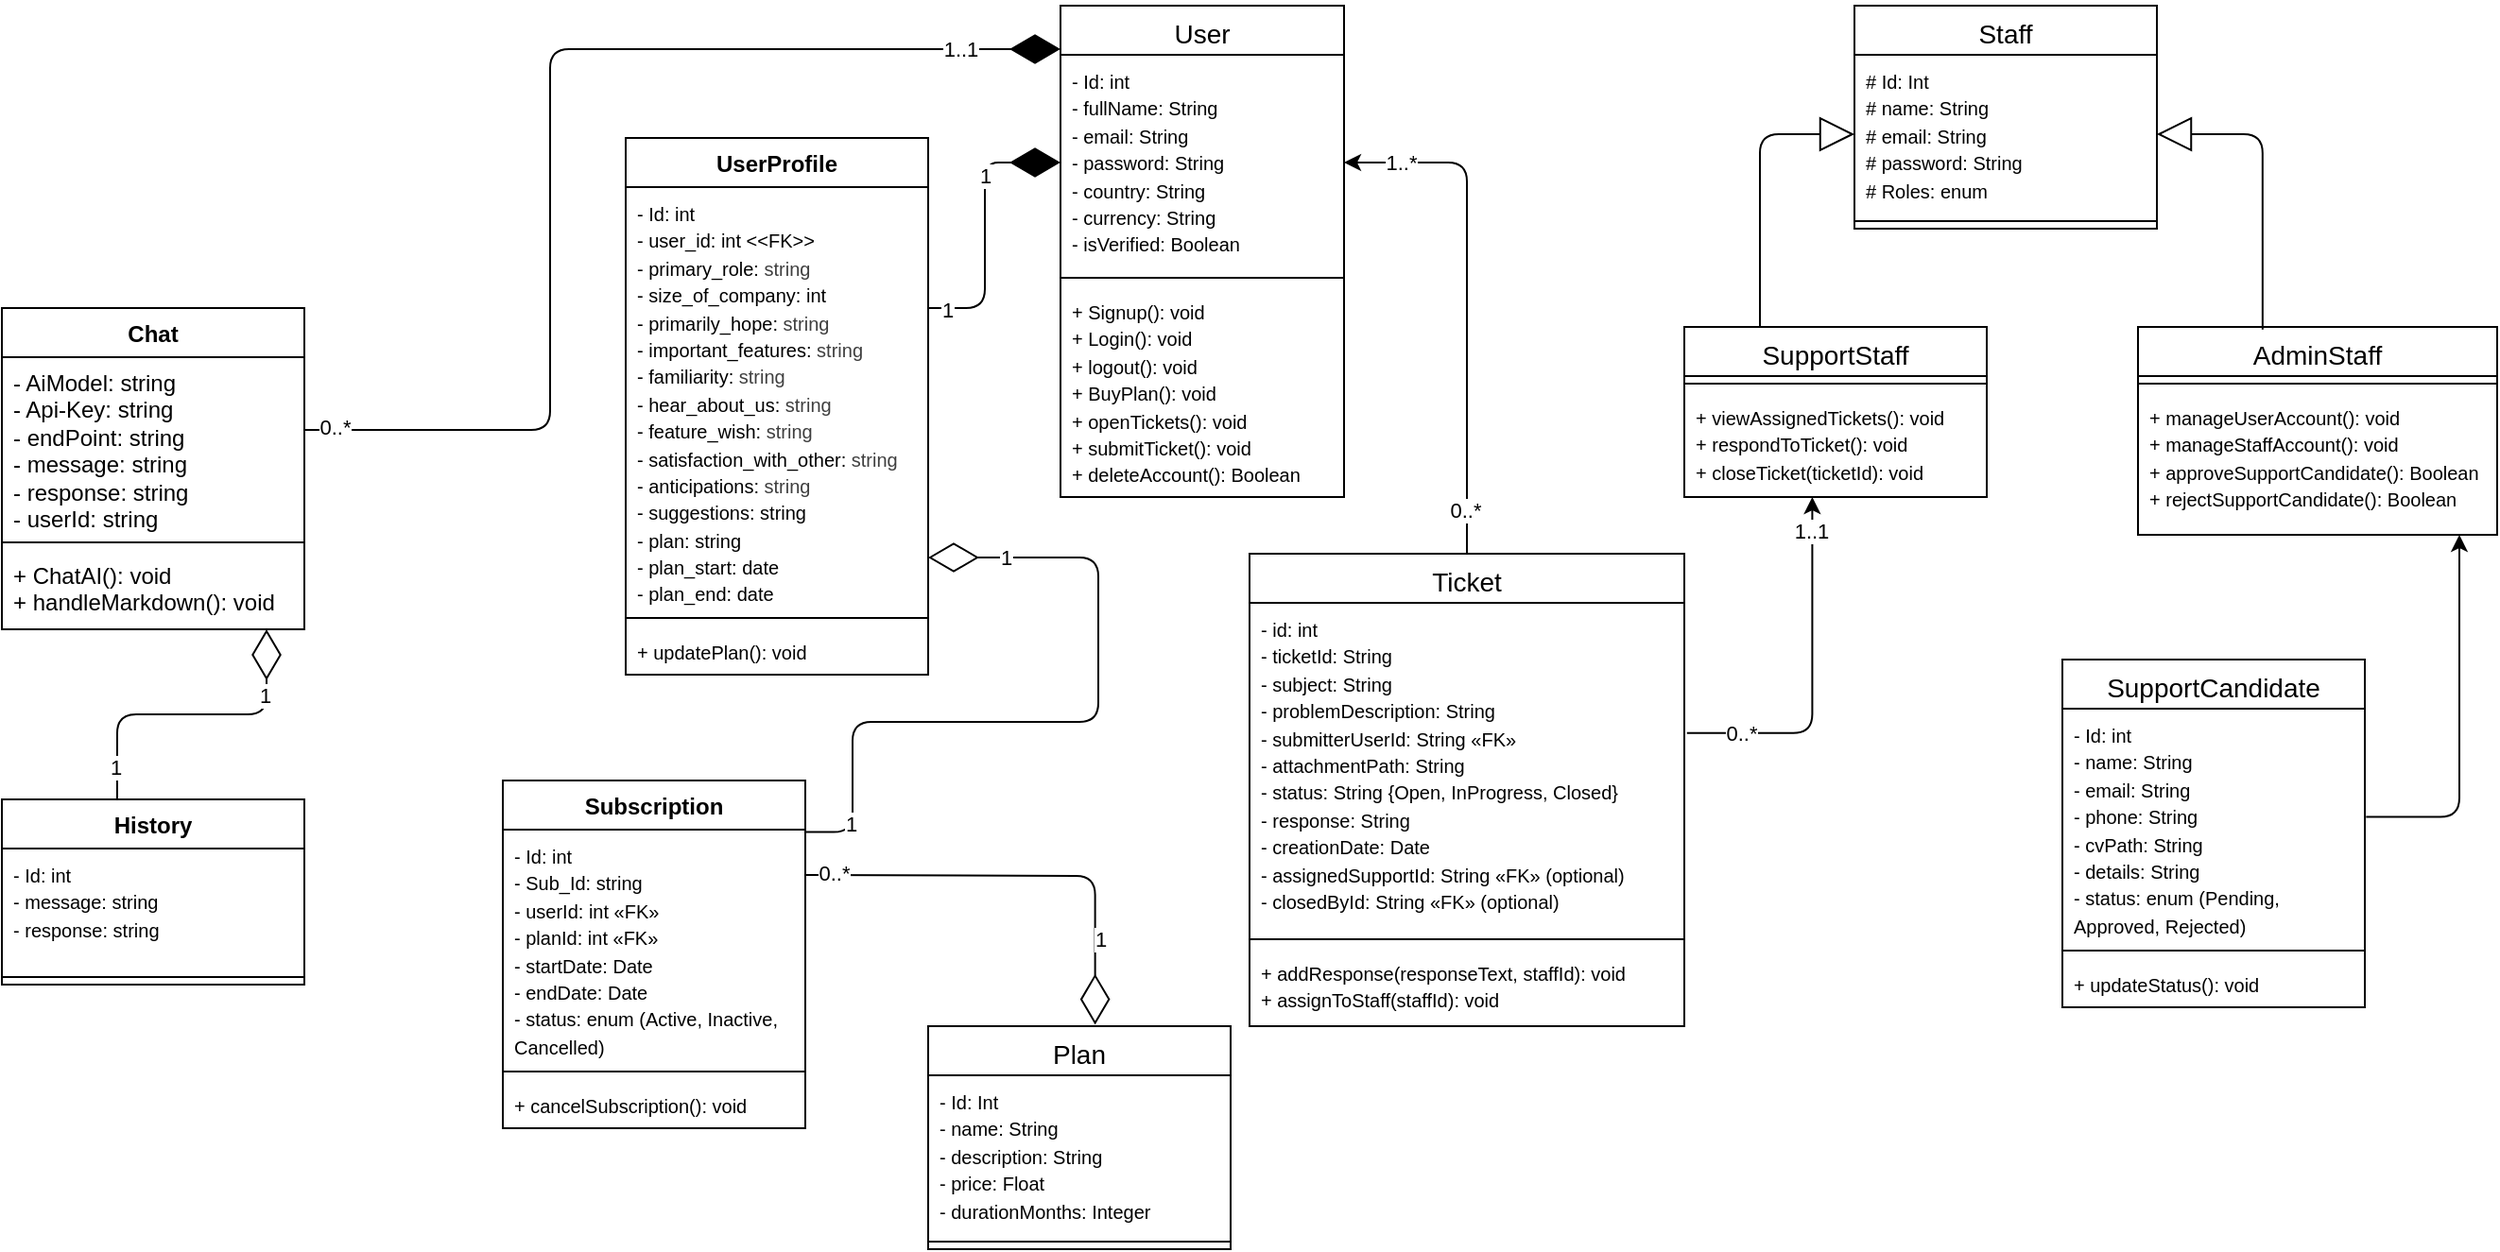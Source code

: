 <mxfile>
    <diagram id="zQBzRi003NCAmLovBK8y" name="Page-1">
        <mxGraphModel dx="1080" dy="524" grid="1" gridSize="10" guides="1" tooltips="1" connect="1" arrows="1" fold="1" page="1" pageScale="1" pageWidth="850" pageHeight="1100" math="0" shadow="0">
            <root>
                <mxCell id="0"/>
                <mxCell id="1" parent="0"/>
                <mxCell id="2" value="&lt;span style=&quot;color: rgb(0, 0, 0); font-family: Arial; font-size: 14px; font-weight: 400; text-align: start; text-wrap-mode: nowrap; background-color: rgb(255, 255, 255);&quot;&gt;User&lt;/span&gt;" style="swimlane;fontStyle=1;align=center;verticalAlign=top;childLayout=stackLayout;horizontal=1;startSize=26;horizontalStack=0;resizeParent=1;resizeParentMax=0;resizeLast=0;collapsible=1;marginBottom=0;whiteSpace=wrap;html=1;" parent="1" vertex="1">
                    <mxGeometry x="640" y="20" width="150" height="260" as="geometry"/>
                </mxCell>
                <mxCell id="3" value="&lt;font style=&quot;font-size: 10px;&quot;&gt;- Id: int&amp;nbsp;&lt;/font&gt;&lt;div&gt;&lt;font style=&quot;font-size: 10px;&quot;&gt;- fullName: String&amp;nbsp;&lt;/font&gt;&lt;/div&gt;&lt;div&gt;&lt;font style=&quot;font-size: 10px;&quot;&gt;- email: String&amp;nbsp;&lt;/font&gt;&lt;/div&gt;&lt;div&gt;&lt;font style=&quot;font-size: 10px;&quot;&gt;- password: String&amp;nbsp;&lt;/font&gt;&lt;/div&gt;&lt;div&gt;&lt;font style=&quot;font-size: 10px;&quot;&gt;- country: String&amp;nbsp;&lt;/font&gt;&lt;/div&gt;&lt;div&gt;&lt;font style=&quot;font-size: 10px;&quot;&gt;- currency: String &lt;br&gt;- isVerified: Boolean&lt;/font&gt;&lt;div&gt;&lt;/div&gt;&lt;/div&gt;" style="text;strokeColor=none;fillColor=none;align=left;verticalAlign=top;spacingLeft=4;spacingRight=4;overflow=hidden;rotatable=0;points=[[0,0.5],[1,0.5]];portConstraint=eastwest;whiteSpace=wrap;html=1;" parent="2" vertex="1">
                    <mxGeometry y="26" width="150" height="114" as="geometry"/>
                </mxCell>
                <mxCell id="4" value="" style="line;strokeWidth=1;fillColor=none;align=left;verticalAlign=middle;spacingTop=-1;spacingLeft=3;spacingRight=3;rotatable=0;labelPosition=right;points=[];portConstraint=eastwest;strokeColor=inherit;" parent="2" vertex="1">
                    <mxGeometry y="140" width="150" height="8" as="geometry"/>
                </mxCell>
                <mxCell id="5" value="&lt;font style=&quot;font-size: 10px;&quot;&gt;+ Signup(): void&lt;/font&gt;&lt;div&gt;&lt;font style=&quot;font-size: 10px;&quot;&gt;+ Login(): void&lt;/font&gt;&lt;/div&gt;&lt;div&gt;&lt;font style=&quot;font-size: 10px;&quot;&gt;+ logout(): void&lt;/font&gt;&lt;/div&gt;&lt;div&gt;&lt;font style=&quot;font-size: 10px;&quot;&gt;+ BuyPlan(): void&lt;/font&gt;&lt;/div&gt;&lt;div&gt;&lt;font style=&quot;font-size: 10px;&quot;&gt;+ openTickets(): void&lt;/font&gt;&lt;/div&gt;&lt;div&gt;&lt;font style=&quot;font-size: 10px;&quot;&gt;+ submitTicket(): void&lt;/font&gt;&lt;/div&gt;&lt;div&gt;&lt;font style=&quot;font-size: 10px;&quot;&gt;+ deleteAccount(): Boolean&lt;/font&gt;&lt;/div&gt;&lt;div&gt;&lt;br&gt;&lt;/div&gt;" style="text;strokeColor=none;fillColor=none;align=left;verticalAlign=top;spacingLeft=4;spacingRight=4;overflow=hidden;rotatable=0;points=[[0,0.5],[1,0.5]];portConstraint=eastwest;whiteSpace=wrap;html=1;" parent="2" vertex="1">
                    <mxGeometry y="148" width="150" height="112" as="geometry"/>
                </mxCell>
                <mxCell id="6" value="UserProfile" style="swimlane;fontStyle=1;align=center;verticalAlign=top;childLayout=stackLayout;horizontal=1;startSize=26;horizontalStack=0;resizeParent=1;resizeParentMax=0;resizeLast=0;collapsible=1;marginBottom=0;whiteSpace=wrap;html=1;" parent="1" vertex="1">
                    <mxGeometry x="410" y="90" width="160" height="284" as="geometry"/>
                </mxCell>
                <mxCell id="7" value="&lt;div&gt;&lt;font style=&quot;font-size: 10px;&quot;&gt;- Id: int&lt;/font&gt;&lt;/div&gt;&lt;font style=&quot;font-size: 10px;&quot;&gt;- user_id: int &amp;lt;&amp;lt;FK&amp;gt;&amp;gt;&lt;/font&gt;&lt;div&gt;&lt;font style=&quot;font-size: 10px;&quot;&gt;- primary_role:&amp;nbsp;&lt;/font&gt;&lt;span style=&quot;color: rgb(63, 63, 63); font-size: 10px; background-color: transparent;&quot;&gt;string&lt;/span&gt;&lt;/div&gt;&lt;div&gt;&lt;font style=&quot;font-size: 10px;&quot;&gt;- size_of_company: int&lt;/font&gt;&lt;/div&gt;&lt;div&gt;&lt;font style=&quot;font-size: 10px;&quot;&gt;- primarily_hope:&amp;nbsp;&lt;/font&gt;&lt;span style=&quot;color: rgb(63, 63, 63); font-size: 10px; background-color: transparent;&quot;&gt;string&lt;/span&gt;&lt;/div&gt;&lt;div&gt;&lt;font style=&quot;font-size: 10px;&quot;&gt;- important_features:&amp;nbsp;&lt;/font&gt;&lt;span style=&quot;color: rgb(63, 63, 63); font-size: 10px; background-color: transparent;&quot;&gt;string&lt;/span&gt;&lt;/div&gt;&lt;div&gt;&lt;font style=&quot;font-size: 10px;&quot;&gt;- familiarity:&amp;nbsp;&lt;/font&gt;&lt;span style=&quot;color: rgb(63, 63, 63); font-size: 10px; background-color: transparent;&quot;&gt;string&lt;/span&gt;&lt;/div&gt;&lt;div&gt;&lt;font style=&quot;font-size: 10px;&quot;&gt;- hear_about_us:&amp;nbsp;&lt;/font&gt;&lt;span style=&quot;color: rgb(63, 63, 63); font-size: 10px; background-color: transparent;&quot;&gt;string&lt;/span&gt;&lt;/div&gt;&lt;div&gt;&lt;font style=&quot;font-size: 10px;&quot;&gt;- feature_wish:&amp;nbsp;&lt;/font&gt;&lt;span style=&quot;color: rgb(63, 63, 63); font-size: 10px; background-color: transparent;&quot;&gt;string&lt;/span&gt;&lt;/div&gt;&lt;div&gt;&lt;font style=&quot;font-size: 10px;&quot;&gt;- satisfaction_with_other:&amp;nbsp;&lt;/font&gt;&lt;span style=&quot;color: rgb(63, 63, 63); font-size: 10px; background-color: transparent;&quot;&gt;string&lt;/span&gt;&lt;/div&gt;&lt;div&gt;&lt;font style=&quot;font-size: 10px;&quot;&gt;- anticipations:&amp;nbsp;&lt;/font&gt;&lt;span style=&quot;color: rgb(63, 63, 63); font-size: 10px; background-color: transparent;&quot;&gt;string&lt;/span&gt;&lt;/div&gt;&lt;div&gt;&lt;font style=&quot;font-size: 10px;&quot;&gt;- suggestions: string&lt;/font&gt;&lt;/div&gt;&lt;div&gt;&lt;font style=&quot;font-size: 10px;&quot;&gt;- plan: string&lt;/font&gt;&lt;/div&gt;&lt;div&gt;&lt;font style=&quot;font-size: 10px;&quot;&gt;- plan_start: date&lt;/font&gt;&lt;/div&gt;&lt;div&gt;&lt;font style=&quot;font-size: 10px;&quot;&gt;- plan_end: date&lt;/font&gt;&lt;/div&gt;" style="text;strokeColor=none;fillColor=none;align=left;verticalAlign=top;spacingLeft=4;spacingRight=4;overflow=hidden;rotatable=0;points=[[0,0.5],[1,0.5]];portConstraint=eastwest;whiteSpace=wrap;html=1;" parent="6" vertex="1">
                    <mxGeometry y="26" width="160" height="224" as="geometry"/>
                </mxCell>
                <mxCell id="8" value="" style="line;strokeWidth=1;fillColor=none;align=left;verticalAlign=middle;spacingTop=-1;spacingLeft=3;spacingRight=3;rotatable=0;labelPosition=right;points=[];portConstraint=eastwest;strokeColor=inherit;" parent="6" vertex="1">
                    <mxGeometry y="250" width="160" height="8" as="geometry"/>
                </mxCell>
                <mxCell id="9" value="&lt;font style=&quot;font-size: 10px;&quot;&gt;+ updatePlan(): void&lt;/font&gt;" style="text;strokeColor=none;fillColor=none;align=left;verticalAlign=top;spacingLeft=4;spacingRight=4;overflow=hidden;rotatable=0;points=[[0,0.5],[1,0.5]];portConstraint=eastwest;whiteSpace=wrap;html=1;" parent="6" vertex="1">
                    <mxGeometry y="258" width="160" height="26" as="geometry"/>
                </mxCell>
                <mxCell id="12" value="&lt;span style=&quot;color: rgb(0, 0, 0); font-family: Arial; font-size: 14px; font-weight: 400; text-align: start; text-wrap-mode: nowrap; background-color: rgb(255, 255, 255);&quot;&gt;Staff&lt;/span&gt;" style="swimlane;fontStyle=1;align=center;verticalAlign=top;childLayout=stackLayout;horizontal=1;startSize=26;horizontalStack=0;resizeParent=1;resizeParentMax=0;resizeLast=0;collapsible=1;marginBottom=0;whiteSpace=wrap;html=1;" parent="1" vertex="1">
                    <mxGeometry x="1060" y="20" width="160" height="118" as="geometry"/>
                </mxCell>
                <mxCell id="13" value="&lt;font style=&quot;font-size: 10px;&quot;&gt;# Id: Int&amp;nbsp;&lt;/font&gt;&lt;div&gt;&lt;font style=&quot;font-size: 10px;&quot;&gt;# name: String&amp;nbsp;&lt;/font&gt;&lt;/div&gt;&lt;div&gt;&lt;font style=&quot;font-size: 10px;&quot;&gt;# email: String&amp;nbsp;&lt;/font&gt;&lt;/div&gt;&lt;div&gt;&lt;font style=&quot;font-size: 10px;&quot;&gt;# password: String&lt;/font&gt;&lt;/div&gt;&lt;div&gt;&lt;font style=&quot;font-size: 10px;&quot;&gt;# Roles: enum&lt;/font&gt;&lt;/div&gt;" style="text;strokeColor=none;fillColor=none;align=left;verticalAlign=top;spacingLeft=4;spacingRight=4;overflow=hidden;rotatable=0;points=[[0,0.5],[1,0.5]];portConstraint=eastwest;whiteSpace=wrap;html=1;" parent="12" vertex="1">
                    <mxGeometry y="26" width="160" height="84" as="geometry"/>
                </mxCell>
                <mxCell id="14" value="" style="line;strokeWidth=1;fillColor=none;align=left;verticalAlign=middle;spacingTop=-1;spacingLeft=3;spacingRight=3;rotatable=0;labelPosition=right;points=[];portConstraint=eastwest;strokeColor=inherit;" parent="12" vertex="1">
                    <mxGeometry y="110" width="160" height="8" as="geometry"/>
                </mxCell>
                <mxCell id="16" value="&lt;span style=&quot;color: rgb(0, 0, 0); font-family: Arial; font-size: 14px; font-weight: 400; text-align: start; text-wrap-mode: nowrap; background-color: rgb(255, 255, 255);&quot;&gt;SupportStaff&lt;/span&gt;" style="swimlane;fontStyle=1;align=center;verticalAlign=top;childLayout=stackLayout;horizontal=1;startSize=26;horizontalStack=0;resizeParent=1;resizeParentMax=0;resizeLast=0;collapsible=1;marginBottom=0;whiteSpace=wrap;html=1;" parent="1" vertex="1">
                    <mxGeometry x="970" y="190" width="160" height="90" as="geometry"/>
                </mxCell>
                <mxCell id="18" value="" style="line;strokeWidth=1;fillColor=none;align=left;verticalAlign=middle;spacingTop=-1;spacingLeft=3;spacingRight=3;rotatable=0;labelPosition=right;points=[];portConstraint=eastwest;strokeColor=inherit;" parent="16" vertex="1">
                    <mxGeometry y="26" width="160" height="8" as="geometry"/>
                </mxCell>
                <mxCell id="19" value="&lt;font style=&quot;font-size: 10px;&quot;&gt;+ viewAssignedTickets(): void&amp;nbsp;&lt;/font&gt;&lt;div&gt;&lt;font style=&quot;font-size: 10px;&quot;&gt;+ respondToTicket(): void&lt;/font&gt;&lt;/div&gt;&lt;div&gt;&lt;font style=&quot;font-size: 10px;&quot;&gt;+ closeTicket(ticketId): void&lt;/font&gt;&lt;/div&gt;" style="text;strokeColor=none;fillColor=none;align=left;verticalAlign=top;spacingLeft=4;spacingRight=4;overflow=hidden;rotatable=0;points=[[0,0.5],[1,0.5]];portConstraint=eastwest;whiteSpace=wrap;html=1;" parent="16" vertex="1">
                    <mxGeometry y="34" width="160" height="56" as="geometry"/>
                </mxCell>
                <mxCell id="20" value="&lt;span style=&quot;color: rgb(0, 0, 0); font-family: Arial; font-size: 14px; font-weight: 400; text-align: start; text-wrap-mode: nowrap; background-color: rgb(255, 255, 255);&quot;&gt;AdminStaff&lt;/span&gt;" style="swimlane;fontStyle=1;align=center;verticalAlign=top;childLayout=stackLayout;horizontal=1;startSize=26;horizontalStack=0;resizeParent=1;resizeParentMax=0;resizeLast=0;collapsible=1;marginBottom=0;whiteSpace=wrap;html=1;" parent="1" vertex="1">
                    <mxGeometry x="1210" y="190" width="190" height="110" as="geometry"/>
                </mxCell>
                <mxCell id="22" value="" style="line;strokeWidth=1;fillColor=none;align=left;verticalAlign=middle;spacingTop=-1;spacingLeft=3;spacingRight=3;rotatable=0;labelPosition=right;points=[];portConstraint=eastwest;strokeColor=inherit;" parent="20" vertex="1">
                    <mxGeometry y="26" width="190" height="8" as="geometry"/>
                </mxCell>
                <mxCell id="23" value="&lt;font style=&quot;font-size: 10px;&quot;&gt;+ manageUserAccount(): void&amp;nbsp;&lt;/font&gt;&lt;div&gt;&lt;font style=&quot;font-size: 10px;&quot;&gt;+ manageStaffAccount(): void&amp;nbsp;&lt;/font&gt;&lt;/div&gt;&lt;div&gt;&lt;font style=&quot;font-size: 10px;&quot;&gt;+&amp;nbsp;&lt;/font&gt;&lt;span style=&quot;font-size: 10px; background-color: transparent;&quot;&gt;approveSupportCandidate(): Boolean&amp;nbsp;&lt;/span&gt;&lt;/div&gt;&lt;div&gt;&lt;span style=&quot;font-size: 10px; background-color: transparent;&quot;&gt;+ rejectSupportCandidate(): Boolean&lt;/span&gt;&lt;/div&gt;" style="text;strokeColor=none;fillColor=none;align=left;verticalAlign=top;spacingLeft=4;spacingRight=4;overflow=hidden;rotatable=0;points=[[0,0.5],[1,0.5]];portConstraint=eastwest;whiteSpace=wrap;html=1;" parent="20" vertex="1">
                    <mxGeometry y="34" width="190" height="76" as="geometry"/>
                </mxCell>
                <mxCell id="24" value="&lt;span style=&quot;color: rgb(0, 0, 0); font-family: Arial; font-size: 14px; font-weight: 400; text-align: start; text-wrap-mode: nowrap; background-color: rgb(255, 255, 255);&quot;&gt;SupportCandidate&lt;/span&gt;" style="swimlane;fontStyle=1;align=center;verticalAlign=top;childLayout=stackLayout;horizontal=1;startSize=26;horizontalStack=0;resizeParent=1;resizeParentMax=0;resizeLast=0;collapsible=1;marginBottom=0;whiteSpace=wrap;html=1;" parent="1" vertex="1">
                    <mxGeometry x="1170" y="366" width="160" height="184" as="geometry"/>
                </mxCell>
                <mxCell id="25" value="&lt;font style=&quot;font-size: 10px;&quot;&gt;- Id: int&lt;/font&gt;&lt;div&gt;&lt;font style=&quot;font-size: 10px;&quot;&gt;- name: String&amp;nbsp;&lt;/font&gt;&lt;/div&gt;&lt;div&gt;&lt;font style=&quot;font-size: 10px;&quot;&gt;- email: String&amp;nbsp;&lt;/font&gt;&lt;/div&gt;&lt;div&gt;&lt;font style=&quot;font-size: 10px;&quot;&gt;- phone: String&amp;nbsp;&lt;/font&gt;&lt;/div&gt;&lt;div&gt;&lt;font style=&quot;font-size: 10px;&quot;&gt;- cvPath: String&amp;nbsp;&lt;/font&gt;&lt;/div&gt;&lt;div&gt;&lt;font style=&quot;font-size: 10px;&quot;&gt;- details: String&amp;nbsp;&lt;/font&gt;&lt;/div&gt;&lt;div&gt;&lt;font style=&quot;font-size: 10px;&quot;&gt;- status: enum (Pending, Approved, Rejected)&lt;/font&gt;&lt;/div&gt;" style="text;strokeColor=none;fillColor=none;align=left;verticalAlign=top;spacingLeft=4;spacingRight=4;overflow=hidden;rotatable=0;points=[[0,0.5],[1,0.5]];portConstraint=eastwest;whiteSpace=wrap;html=1;" parent="24" vertex="1">
                    <mxGeometry y="26" width="160" height="124" as="geometry"/>
                </mxCell>
                <mxCell id="26" value="" style="line;strokeWidth=1;fillColor=none;align=left;verticalAlign=middle;spacingTop=-1;spacingLeft=3;spacingRight=3;rotatable=0;labelPosition=right;points=[];portConstraint=eastwest;strokeColor=inherit;" parent="24" vertex="1">
                    <mxGeometry y="150" width="160" height="8" as="geometry"/>
                </mxCell>
                <mxCell id="27" value="&lt;font style=&quot;font-size: 10px;&quot;&gt;+ updateStatus(): void&lt;/font&gt;&lt;div&gt;&lt;/div&gt;" style="text;strokeColor=none;fillColor=none;align=left;verticalAlign=top;spacingLeft=4;spacingRight=4;overflow=hidden;rotatable=0;points=[[0,0.5],[1,0.5]];portConstraint=eastwest;whiteSpace=wrap;html=1;" parent="24" vertex="1">
                    <mxGeometry y="158" width="160" height="26" as="geometry"/>
                </mxCell>
                <mxCell id="28" value="&lt;span style=&quot;color: rgb(0, 0, 0); font-family: Arial; font-size: 14px; font-weight: 400; text-align: start; text-wrap-mode: nowrap; background-color: rgb(255, 255, 255);&quot;&gt;Ticket&lt;/span&gt;" style="swimlane;fontStyle=1;align=center;verticalAlign=top;childLayout=stackLayout;horizontal=1;startSize=26;horizontalStack=0;resizeParent=1;resizeParentMax=0;resizeLast=0;collapsible=1;marginBottom=0;whiteSpace=wrap;html=1;" parent="1" vertex="1">
                    <mxGeometry x="740" y="310" width="230" height="250" as="geometry"/>
                </mxCell>
                <mxCell id="29" value="&lt;div&gt;&lt;font style=&quot;font-size: 10px;&quot;&gt;- id: int&lt;/font&gt;&lt;/div&gt;&lt;font style=&quot;font-size: 10px;&quot;&gt;- ticketId: String&amp;nbsp;&lt;/font&gt;&lt;div&gt;&lt;font style=&quot;font-size: 10px;&quot;&gt;- subject: String&lt;/font&gt;&lt;/div&gt;&lt;div&gt;&lt;font style=&quot;font-size: 10px;&quot;&gt;- problemDescription: String&amp;nbsp;&lt;/font&gt;&lt;/div&gt;&lt;div&gt;&lt;font style=&quot;font-size: 10px;&quot;&gt;- submitterUserId: String «FK»&amp;nbsp;&lt;/font&gt;&lt;/div&gt;&lt;div&gt;&lt;font style=&quot;font-size: 10px;&quot;&gt;- attachmentPath: String&amp;nbsp;&lt;/font&gt;&lt;/div&gt;&lt;div&gt;&lt;font style=&quot;font-size: 10px;&quot;&gt;- status: String {Open, InProgress, Closed}&amp;nbsp;&lt;/font&gt;&lt;/div&gt;&lt;div&gt;&lt;font style=&quot;font-size: 10px;&quot;&gt;- response: String&amp;nbsp;&lt;/font&gt;&lt;/div&gt;&lt;div&gt;&lt;font style=&quot;font-size: 10px;&quot;&gt;- creationDate: Date&amp;nbsp;&lt;/font&gt;&lt;/div&gt;&lt;div&gt;&lt;font style=&quot;font-size: 10px;&quot;&gt;- assignedSupportId: String «FK» (optional)&amp;nbsp;&lt;/font&gt;&lt;/div&gt;&lt;div&gt;&lt;font style=&quot;font-size: 10px;&quot;&gt;- closedById: String «FK» (optional)&lt;/font&gt;&lt;/div&gt;" style="text;strokeColor=none;fillColor=none;align=left;verticalAlign=top;spacingLeft=4;spacingRight=4;overflow=hidden;rotatable=0;points=[[0,0.5],[1,0.5]];portConstraint=eastwest;whiteSpace=wrap;html=1;" parent="28" vertex="1">
                    <mxGeometry y="26" width="230" height="174" as="geometry"/>
                </mxCell>
                <mxCell id="30" value="" style="line;strokeWidth=1;fillColor=none;align=left;verticalAlign=middle;spacingTop=-1;spacingLeft=3;spacingRight=3;rotatable=0;labelPosition=right;points=[];portConstraint=eastwest;strokeColor=inherit;" parent="28" vertex="1">
                    <mxGeometry y="200" width="230" height="8" as="geometry"/>
                </mxCell>
                <mxCell id="31" value="&lt;font style=&quot;font-size: 10px;&quot;&gt;+ addResponse(responseText, staffId): void&amp;nbsp;&lt;/font&gt;&lt;div&gt;&lt;font style=&quot;font-size: 10px;&quot;&gt;+ assignToStaff(staffId): void&lt;/font&gt;&lt;/div&gt;" style="text;strokeColor=none;fillColor=none;align=left;verticalAlign=top;spacingLeft=4;spacingRight=4;overflow=hidden;rotatable=0;points=[[0,0.5],[1,0.5]];portConstraint=eastwest;whiteSpace=wrap;html=1;" parent="28" vertex="1">
                    <mxGeometry y="208" width="230" height="42" as="geometry"/>
                </mxCell>
                <mxCell id="55" style="edgeStyle=orthogonalEdgeStyle;html=1;entryX=1.006;entryY=0.396;entryDx=0;entryDy=0;entryPerimeter=0;exitX=1.006;exitY=0.396;exitDx=0;exitDy=0;exitPerimeter=0;" edge="1" parent="28" source="29">
                    <mxGeometry relative="1" as="geometry">
                        <mxPoint x="250.0" y="88.466" as="sourcePoint"/>
                        <mxPoint x="297.7" y="-30.0" as="targetPoint"/>
                        <Array as="points">
                            <mxPoint x="298" y="95"/>
                        </Array>
                    </mxGeometry>
                </mxCell>
                <mxCell id="76" value="0..*" style="edgeLabel;html=1;align=center;verticalAlign=middle;resizable=0;points=[];" vertex="1" connectable="0" parent="55">
                    <mxGeometry x="-0.45" relative="1" as="geometry">
                        <mxPoint x="-24" as="offset"/>
                    </mxGeometry>
                </mxCell>
                <mxCell id="77" value="1..1" style="edgeLabel;html=1;align=center;verticalAlign=middle;resizable=0;points=[];" vertex="1" connectable="0" parent="55">
                    <mxGeometry x="0.816" y="1" relative="1" as="geometry">
                        <mxPoint as="offset"/>
                    </mxGeometry>
                </mxCell>
                <mxCell id="32" value="&lt;span style=&quot;color: rgb(0, 0, 0); font-family: Arial; font-size: 14px; font-weight: 400; text-align: start; text-wrap-mode: nowrap; background-color: rgb(255, 255, 255);&quot;&gt;Plan&lt;/span&gt;" style="swimlane;fontStyle=1;align=center;verticalAlign=top;childLayout=stackLayout;horizontal=1;startSize=26;horizontalStack=0;resizeParent=1;resizeParentMax=0;resizeLast=0;collapsible=1;marginBottom=0;whiteSpace=wrap;html=1;" parent="1" vertex="1">
                    <mxGeometry x="570" y="560" width="160" height="118" as="geometry"/>
                </mxCell>
                <mxCell id="33" value="&lt;font style=&quot;font-size: 10px;&quot;&gt;- Id: Int&amp;nbsp;&lt;/font&gt;&lt;div&gt;&lt;font style=&quot;font-size: 10px;&quot;&gt;- name: String&amp;nbsp;&lt;/font&gt;&lt;div&gt;&lt;font style=&quot;font-size: 10px;&quot;&gt;- description: String&amp;nbsp;&lt;/font&gt;&lt;/div&gt;&lt;div&gt;&lt;font style=&quot;font-size: 10px;&quot;&gt;- price: Float&amp;nbsp;&lt;/font&gt;&lt;/div&gt;&lt;div&gt;&lt;font style=&quot;font-size: 10px;&quot;&gt;- durationMonths: Integer&lt;/font&gt;&lt;/div&gt;&lt;/div&gt;" style="text;strokeColor=none;fillColor=none;align=left;verticalAlign=top;spacingLeft=4;spacingRight=4;overflow=hidden;rotatable=0;points=[[0,0.5],[1,0.5]];portConstraint=eastwest;whiteSpace=wrap;html=1;" parent="32" vertex="1">
                    <mxGeometry y="26" width="160" height="84" as="geometry"/>
                </mxCell>
                <mxCell id="34" value="" style="line;strokeWidth=1;fillColor=none;align=left;verticalAlign=middle;spacingTop=-1;spacingLeft=3;spacingRight=3;rotatable=0;labelPosition=right;points=[];portConstraint=eastwest;strokeColor=inherit;" parent="32" vertex="1">
                    <mxGeometry y="110" width="160" height="8" as="geometry"/>
                </mxCell>
                <mxCell id="35" value="History" style="swimlane;fontStyle=1;align=center;verticalAlign=top;childLayout=stackLayout;horizontal=1;startSize=26;horizontalStack=0;resizeParent=1;resizeParentMax=0;resizeLast=0;collapsible=1;marginBottom=0;whiteSpace=wrap;html=1;" vertex="1" parent="1">
                    <mxGeometry x="80" y="440" width="160" height="98" as="geometry"/>
                </mxCell>
                <mxCell id="36" value="&lt;span style=&quot;font-size: 10px;&quot;&gt;- Id: int&lt;/span&gt;&lt;div&gt;&lt;span style=&quot;font-size: 10px;&quot;&gt;- message: string&lt;/span&gt;&lt;/div&gt;&lt;div&gt;&lt;span style=&quot;font-size: 10px;&quot;&gt;- response: string&lt;/span&gt;&lt;/div&gt;" style="text;strokeColor=none;fillColor=none;align=left;verticalAlign=top;spacingLeft=4;spacingRight=4;overflow=hidden;rotatable=0;points=[[0,0.5],[1,0.5]];portConstraint=eastwest;whiteSpace=wrap;html=1;" vertex="1" parent="35">
                    <mxGeometry y="26" width="160" height="64" as="geometry"/>
                </mxCell>
                <mxCell id="37" value="" style="line;strokeWidth=1;fillColor=none;align=left;verticalAlign=middle;spacingTop=-1;spacingLeft=3;spacingRight=3;rotatable=0;labelPosition=right;points=[];portConstraint=eastwest;strokeColor=inherit;" vertex="1" parent="35">
                    <mxGeometry y="90" width="160" height="8" as="geometry"/>
                </mxCell>
                <mxCell id="39" value="Subscription" style="swimlane;fontStyle=1;align=center;verticalAlign=top;childLayout=stackLayout;horizontal=1;startSize=26;horizontalStack=0;resizeParent=1;resizeParentMax=0;resizeLast=0;collapsible=1;marginBottom=0;whiteSpace=wrap;html=1;" vertex="1" parent="1">
                    <mxGeometry x="345" y="430" width="160" height="184" as="geometry"/>
                </mxCell>
                <mxCell id="40" value="&lt;font style=&quot;font-size: 10px;&quot;&gt;- Id: int&amp;nbsp;&lt;/font&gt;&lt;div&gt;&lt;span style=&quot;font-size: 10px;&quot;&gt;- Sub_Id: string&lt;br&gt;&lt;/span&gt;&lt;div&gt;&lt;font style=&quot;font-size: 10px;&quot;&gt;- userId: int «FK»&amp;nbsp;&lt;/font&gt;&lt;/div&gt;&lt;div&gt;&lt;font style=&quot;font-size: 10px;&quot;&gt;- planId: int «FK»&amp;nbsp;&lt;/font&gt;&lt;/div&gt;&lt;div&gt;&lt;span style=&quot;font-size: 10px; background-color: transparent;&quot;&gt;- startDate: Date&amp;nbsp;&lt;/span&gt;&lt;/div&gt;&lt;div&gt;&lt;span style=&quot;font-size: 10px; background-color: transparent;&quot;&gt;- endDate: Date&amp;nbsp;&lt;/span&gt;&lt;/div&gt;&lt;div&gt;&lt;span style=&quot;font-size: 10px; background-color: transparent;&quot;&gt;- status: enum (Active, Inactive, Cancelled)&lt;/span&gt;&lt;/div&gt;&lt;/div&gt;" style="text;strokeColor=none;fillColor=none;align=left;verticalAlign=top;spacingLeft=4;spacingRight=4;overflow=hidden;rotatable=0;points=[[0,0.5],[1,0.5]];portConstraint=eastwest;whiteSpace=wrap;html=1;" vertex="1" parent="39">
                    <mxGeometry y="26" width="160" height="124" as="geometry"/>
                </mxCell>
                <mxCell id="41" value="" style="line;strokeWidth=1;fillColor=none;align=left;verticalAlign=middle;spacingTop=-1;spacingLeft=3;spacingRight=3;rotatable=0;labelPosition=right;points=[];portConstraint=eastwest;strokeColor=inherit;" vertex="1" parent="39">
                    <mxGeometry y="150" width="160" height="8" as="geometry"/>
                </mxCell>
                <mxCell id="42" value="&lt;span style=&quot;color: rgb(0, 0, 0); font-family: Arial; text-wrap-mode: nowrap; background-color: rgb(255, 255, 255);&quot;&gt;&lt;font style=&quot;font-size: 10px;&quot;&gt;+ cancelSubscription(): void&lt;/font&gt;&lt;/span&gt;" style="text;strokeColor=none;fillColor=none;align=left;verticalAlign=top;spacingLeft=4;spacingRight=4;overflow=hidden;rotatable=0;points=[[0,0.5],[1,0.5]];portConstraint=eastwest;whiteSpace=wrap;html=1;" vertex="1" parent="39">
                    <mxGeometry y="158" width="160" height="26" as="geometry"/>
                </mxCell>
                <mxCell id="43" value="Chat" style="swimlane;fontStyle=1;align=center;verticalAlign=top;childLayout=stackLayout;horizontal=1;startSize=26;horizontalStack=0;resizeParent=1;resizeParentMax=0;resizeLast=0;collapsible=1;marginBottom=0;whiteSpace=wrap;html=1;" vertex="1" parent="1">
                    <mxGeometry x="80" y="180" width="160" height="170" as="geometry"/>
                </mxCell>
                <mxCell id="44" value="- AiModel: string&lt;div&gt;- Api-Key: string&lt;/div&gt;&lt;div&gt;- endPoint: string&lt;/div&gt;&lt;div&gt;- message: string&lt;/div&gt;&lt;div&gt;- response: string&lt;/div&gt;&lt;div&gt;- userId: string&lt;/div&gt;" style="text;strokeColor=none;fillColor=none;align=left;verticalAlign=top;spacingLeft=4;spacingRight=4;overflow=hidden;rotatable=0;points=[[0,0.5],[1,0.5]];portConstraint=eastwest;whiteSpace=wrap;html=1;" vertex="1" parent="43">
                    <mxGeometry y="26" width="160" height="94" as="geometry"/>
                </mxCell>
                <mxCell id="45" value="" style="line;strokeWidth=1;fillColor=none;align=left;verticalAlign=middle;spacingTop=-1;spacingLeft=3;spacingRight=3;rotatable=0;labelPosition=right;points=[];portConstraint=eastwest;strokeColor=inherit;" vertex="1" parent="43">
                    <mxGeometry y="120" width="160" height="8" as="geometry"/>
                </mxCell>
                <mxCell id="46" value="+ ChatAI(): void&lt;div&gt;+ handleMarkdown(): void&lt;/div&gt;" style="text;strokeColor=none;fillColor=none;align=left;verticalAlign=top;spacingLeft=4;spacingRight=4;overflow=hidden;rotatable=0;points=[[0,0.5],[1,0.5]];portConstraint=eastwest;whiteSpace=wrap;html=1;" vertex="1" parent="43">
                    <mxGeometry y="128" width="160" height="42" as="geometry"/>
                </mxCell>
                <mxCell id="56" style="edgeStyle=orthogonalEdgeStyle;html=1;exitX=0.5;exitY=0;exitDx=0;exitDy=0;" edge="1" parent="1" source="28" target="3">
                    <mxGeometry relative="1" as="geometry"/>
                </mxCell>
                <mxCell id="68" value="1..*" style="edgeLabel;html=1;align=center;verticalAlign=middle;resizable=0;points=[];" vertex="1" connectable="0" parent="56">
                    <mxGeometry x="-0.826" y="1" relative="1" as="geometry">
                        <mxPoint x="-34" y="-184" as="offset"/>
                    </mxGeometry>
                </mxCell>
                <mxCell id="81" value="0..*" style="edgeLabel;html=1;align=center;verticalAlign=middle;resizable=0;points=[];" vertex="1" connectable="0" parent="56">
                    <mxGeometry x="-0.826" relative="1" as="geometry">
                        <mxPoint x="-1" as="offset"/>
                    </mxGeometry>
                </mxCell>
                <mxCell id="62" value="" style="endArrow=block;endSize=16;endFill=0;html=1;exitX=0.25;exitY=0;exitDx=0;exitDy=0;entryX=0;entryY=0.5;entryDx=0;entryDy=0;edgeStyle=orthogonalEdgeStyle;" edge="1" parent="1" source="16" target="13">
                    <mxGeometry width="160" relative="1" as="geometry">
                        <mxPoint x="990" y="120" as="sourcePoint"/>
                        <mxPoint x="1150" y="120" as="targetPoint"/>
                    </mxGeometry>
                </mxCell>
                <mxCell id="63" value="" style="endArrow=block;endSize=16;endFill=0;html=1;exitX=0.347;exitY=0.013;exitDx=0;exitDy=0;entryX=1;entryY=0.5;entryDx=0;entryDy=0;edgeStyle=orthogonalEdgeStyle;exitPerimeter=0;" edge="1" parent="1" source="20" target="13">
                    <mxGeometry x="-0.103" width="160" relative="1" as="geometry">
                        <mxPoint x="1224.76" y="162" as="sourcePoint"/>
                        <mxPoint x="1274.76" y="60" as="targetPoint"/>
                        <mxPoint as="offset"/>
                    </mxGeometry>
                </mxCell>
                <mxCell id="53" style="edgeStyle=orthogonalEdgeStyle;html=1;exitX=1.004;exitY=0.462;exitDx=0;exitDy=0;exitPerimeter=0;" edge="1" parent="1" source="25">
                    <mxGeometry relative="1" as="geometry">
                        <mxPoint x="1380" y="300" as="targetPoint"/>
                        <Array as="points">
                            <mxPoint x="1380" y="449"/>
                            <mxPoint x="1380" y="301"/>
                        </Array>
                    </mxGeometry>
                </mxCell>
                <mxCell id="66" value="" style="endArrow=diamondThin;endFill=0;endSize=24;html=1;edgeStyle=orthogonalEdgeStyle;entryX=0.552;entryY=-0.006;entryDx=0;entryDy=0;entryPerimeter=0;" edge="1" parent="1" target="32">
                    <mxGeometry width="160" relative="1" as="geometry">
                        <mxPoint x="505" y="480" as="sourcePoint"/>
                        <mxPoint x="665" y="480" as="targetPoint"/>
                    </mxGeometry>
                </mxCell>
                <mxCell id="67" value="0..*" style="edgeLabel;html=1;align=center;verticalAlign=middle;resizable=0;points=[];" vertex="1" connectable="0" parent="66">
                    <mxGeometry x="-0.875" y="1" relative="1" as="geometry">
                        <mxPoint as="offset"/>
                    </mxGeometry>
                </mxCell>
                <mxCell id="91" value="1" style="edgeLabel;html=1;align=center;verticalAlign=middle;resizable=0;points=[];" vertex="1" connectable="0" parent="66">
                    <mxGeometry x="0.613" y="2" relative="1" as="geometry">
                        <mxPoint as="offset"/>
                    </mxGeometry>
                </mxCell>
                <mxCell id="69" value="" style="endArrow=diamondThin;endFill=1;endSize=24;html=1;edgeStyle=orthogonalEdgeStyle;entryX=0;entryY=0.5;entryDx=0;entryDy=0;" edge="1" parent="1" target="3">
                    <mxGeometry width="160" relative="1" as="geometry">
                        <mxPoint x="570" y="180" as="sourcePoint"/>
                        <mxPoint x="730" y="180" as="targetPoint"/>
                        <Array as="points">
                            <mxPoint x="600" y="180"/>
                            <mxPoint x="600" y="103"/>
                        </Array>
                    </mxGeometry>
                </mxCell>
                <mxCell id="70" value="1" style="edgeLabel;html=1;align=center;verticalAlign=middle;resizable=0;points=[];" vertex="1" connectable="0" parent="69">
                    <mxGeometry x="-0.164" relative="1" as="geometry">
                        <mxPoint x="-20" y="32" as="offset"/>
                    </mxGeometry>
                </mxCell>
                <mxCell id="92" value="1" style="edgeLabel;html=1;align=center;verticalAlign=middle;resizable=0;points=[];" vertex="1" connectable="0" parent="69">
                    <mxGeometry x="0.362" relative="1" as="geometry">
                        <mxPoint as="offset"/>
                    </mxGeometry>
                </mxCell>
                <mxCell id="72" value="" style="endArrow=diamondThin;endFill=0;endSize=24;html=1;edgeStyle=orthogonalEdgeStyle;" edge="1" parent="1">
                    <mxGeometry width="160" relative="1" as="geometry">
                        <mxPoint x="505" y="457.29" as="sourcePoint"/>
                        <mxPoint x="570" y="312" as="targetPoint"/>
                        <Array as="points">
                            <mxPoint x="530" y="457"/>
                            <mxPoint x="530" y="399"/>
                            <mxPoint x="660" y="399"/>
                            <mxPoint x="660" y="312"/>
                        </Array>
                    </mxGeometry>
                </mxCell>
                <mxCell id="73" value="1" style="edgeLabel;html=1;align=center;verticalAlign=middle;resizable=0;points=[];" vertex="1" connectable="0" parent="72">
                    <mxGeometry x="0.666" relative="1" as="geometry">
                        <mxPoint x="-25" as="offset"/>
                    </mxGeometry>
                </mxCell>
                <mxCell id="90" value="1" style="edgeLabel;html=1;align=center;verticalAlign=middle;resizable=0;points=[];" vertex="1" connectable="0" parent="72">
                    <mxGeometry x="-0.845" y="1" relative="1" as="geometry">
                        <mxPoint as="offset"/>
                    </mxGeometry>
                </mxCell>
                <mxCell id="84" value="" style="endArrow=diamondThin;endFill=1;endSize=24;html=1;edgeStyle=orthogonalEdgeStyle;" edge="1" parent="1">
                    <mxGeometry width="160" relative="1" as="geometry">
                        <mxPoint x="240" y="244.52" as="sourcePoint"/>
                        <mxPoint x="640" y="43" as="targetPoint"/>
                        <Array as="points">
                            <mxPoint x="370" y="244"/>
                            <mxPoint x="370" y="43"/>
                        </Array>
                    </mxGeometry>
                </mxCell>
                <mxCell id="85" value="1..1" style="edgeLabel;html=1;align=center;verticalAlign=middle;resizable=0;points=[];" vertex="1" connectable="0" parent="84">
                    <mxGeometry x="0.823" relative="1" as="geometry">
                        <mxPoint as="offset"/>
                    </mxGeometry>
                </mxCell>
                <mxCell id="86" value="0..*" style="edgeLabel;html=1;align=center;verticalAlign=middle;resizable=0;points=[];" vertex="1" connectable="0" parent="84">
                    <mxGeometry x="-0.946" y="2" relative="1" as="geometry">
                        <mxPoint as="offset"/>
                    </mxGeometry>
                </mxCell>
                <mxCell id="87" value="" style="endArrow=diamondThin;endFill=0;endSize=24;html=1;exitX=0.381;exitY=0.005;exitDx=0;exitDy=0;exitPerimeter=0;edgeStyle=orthogonalEdgeStyle;entryX=0.875;entryY=1;entryDx=0;entryDy=0;entryPerimeter=0;" edge="1" parent="1" source="35" target="46">
                    <mxGeometry width="160" relative="1" as="geometry">
                        <mxPoint x="130" y="390" as="sourcePoint"/>
                        <mxPoint x="210" y="370" as="targetPoint"/>
                        <Array as="points">
                            <mxPoint x="141" y="395"/>
                            <mxPoint x="220" y="395"/>
                        </Array>
                    </mxGeometry>
                </mxCell>
                <mxCell id="88" value="1" style="edgeLabel;html=1;align=center;verticalAlign=middle;resizable=0;points=[];" vertex="1" connectable="0" parent="87">
                    <mxGeometry x="0.066" y="2" relative="1" as="geometry">
                        <mxPoint x="-46" y="30" as="offset"/>
                    </mxGeometry>
                </mxCell>
                <mxCell id="89" value="1" style="edgeLabel;html=1;align=center;verticalAlign=middle;resizable=0;points=[];" vertex="1" connectable="0" parent="87">
                    <mxGeometry x="0.595" y="1" relative="1" as="geometry">
                        <mxPoint as="offset"/>
                    </mxGeometry>
                </mxCell>
            </root>
        </mxGraphModel>
    </diagram>
</mxfile>